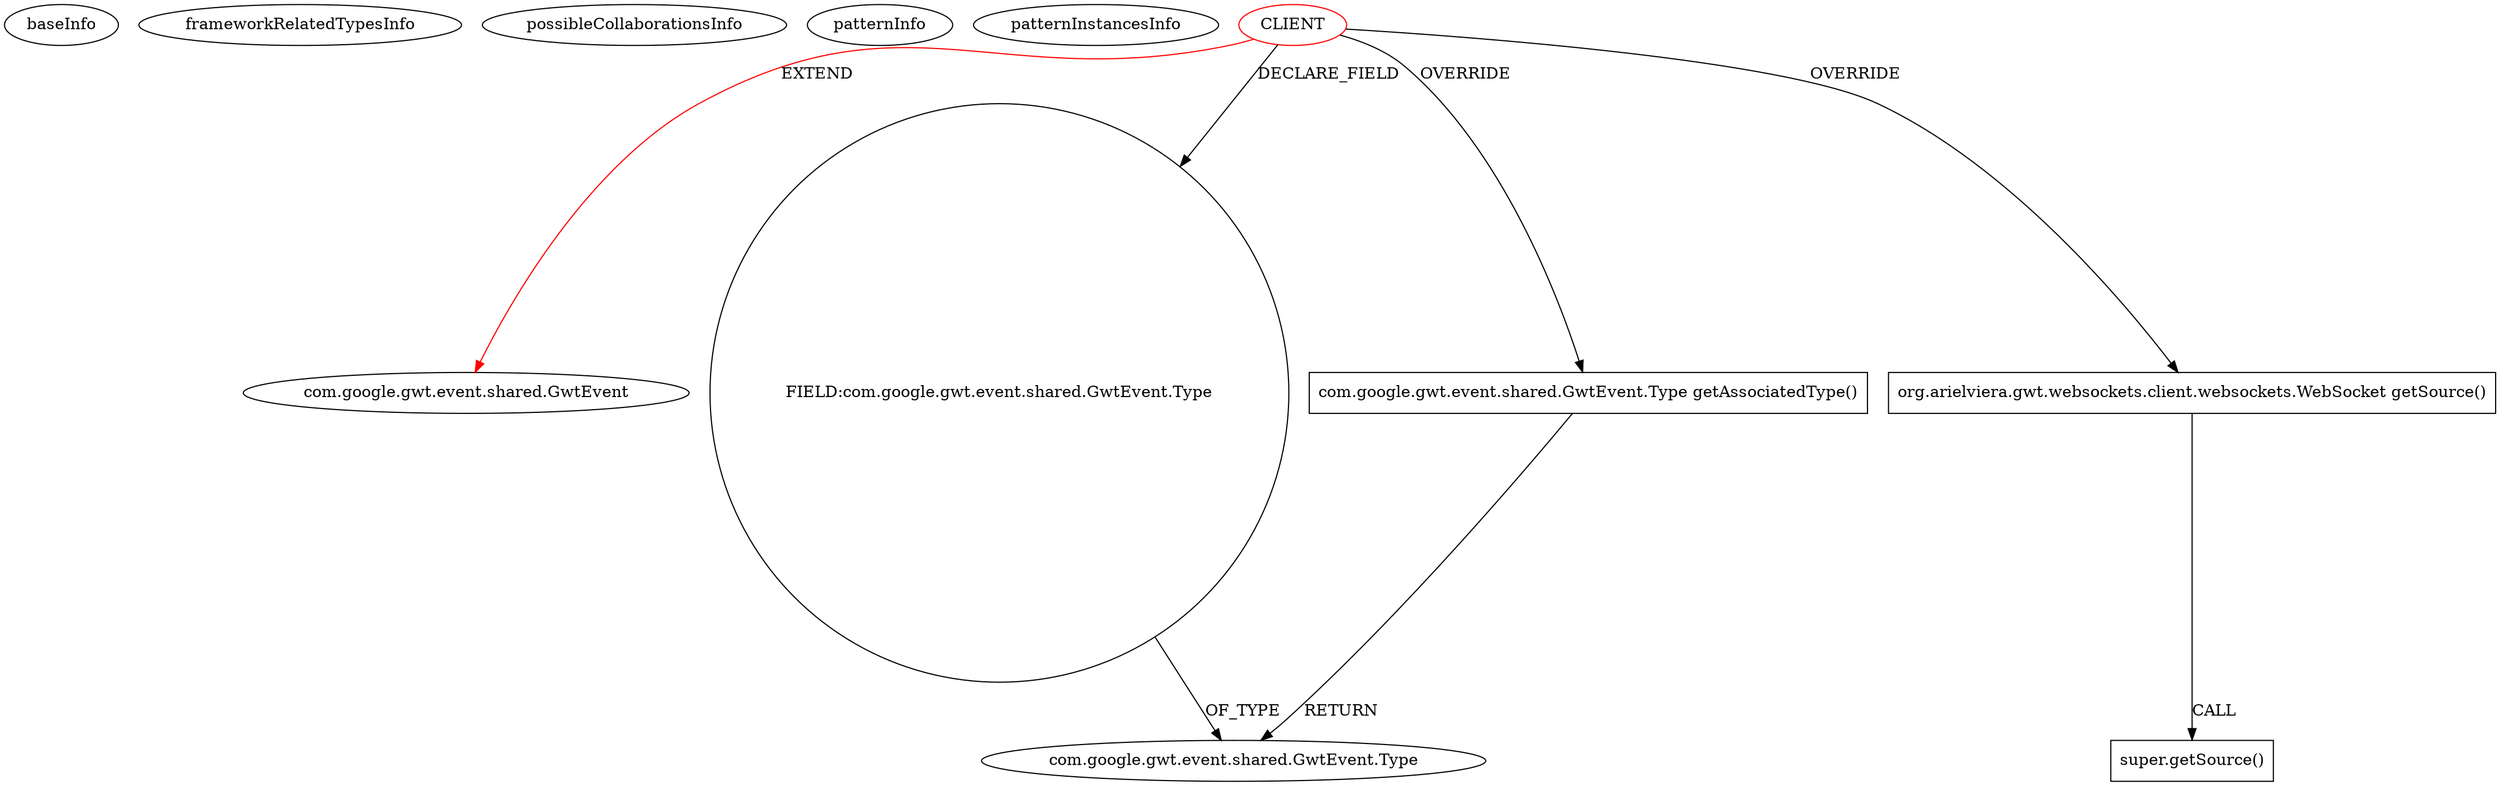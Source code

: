 digraph {
baseInfo[graphId=86,category="pattern",isAnonymous=false,possibleRelation=false]
frameworkRelatedTypesInfo[0="com.google.gwt.event.shared.GwtEvent"]
possibleCollaborationsInfo[]
patternInfo[frequency=3.0,patternRootClient=0]
patternInstancesInfo[0="aviera-websockets-gwtready~/aviera-websockets-gwtready/websockets-gwtready-master/src/org/arielviera/gwt/websockets/client/websockets/WebSocketClosedEvent.java~WebSocketClosedEvent~787",1="aviera-websockets-gwtready~/aviera-websockets-gwtready/websockets-gwtready-master/src/org/arielviera/gwt/websockets/client/websockets/WebSocketOpenEvent.java~WebSocketOpenEvent~782",2="aviera-websockets-gwtready~/aviera-websockets-gwtready/websockets-gwtready-master/src/org/arielviera/gwt/websockets/client/websockets/WebSocketMessageEvent.java~WebSocketMessageEvent~783"]
1[label="com.google.gwt.event.shared.GwtEvent",vertexType="FRAMEWORK_CLASS_TYPE",isFrameworkType=false]
0[label="CLIENT",vertexType="ROOT_CLIENT_CLASS_DECLARATION",isFrameworkType=false,color=red]
2[label="FIELD:com.google.gwt.event.shared.GwtEvent.Type",vertexType="FIELD_DECLARATION",isFrameworkType=false,shape=circle]
10[label="org.arielviera.gwt.websockets.client.websockets.WebSocket getSource()",vertexType="OVERRIDING_METHOD_DECLARATION",isFrameworkType=false,shape=box]
4[label="com.google.gwt.event.shared.GwtEvent.Type getAssociatedType()",vertexType="OVERRIDING_METHOD_DECLARATION",isFrameworkType=false,shape=box]
11[label="super.getSource()",vertexType="SUPER_CALL",isFrameworkType=false,shape=box]
3[label="com.google.gwt.event.shared.GwtEvent.Type",vertexType="FRAMEWORK_CLASS_TYPE",isFrameworkType=false]
10->11[label="CALL"]
0->4[label="OVERRIDE"]
0->2[label="DECLARE_FIELD"]
4->3[label="RETURN"]
0->1[label="EXTEND",color=red]
2->3[label="OF_TYPE"]
0->10[label="OVERRIDE"]
}
